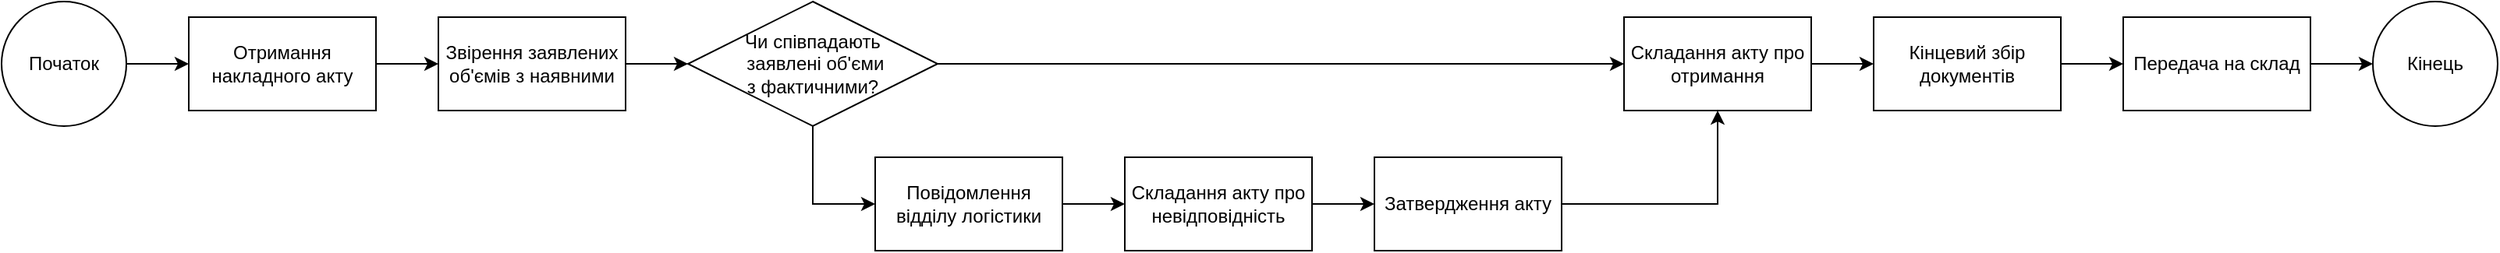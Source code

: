 <mxfile version="18.0.2" type="github">
  <diagram id="N7j_COVPHRhCxS9aCvIu" name="Page-1">
    <mxGraphModel dx="920" dy="868" grid="1" gridSize="10" guides="1" tooltips="1" connect="1" arrows="1" fold="1" page="1" pageScale="1" pageWidth="1169" pageHeight="827" math="0" shadow="0">
      <root>
        <mxCell id="0" />
        <mxCell id="1" parent="0" />
        <mxCell id="ewmzL_PvELmquydSOoX--15" style="edgeStyle=orthogonalEdgeStyle;rounded=0;orthogonalLoop=1;jettySize=auto;html=1;exitX=0.5;exitY=1;exitDx=0;exitDy=0;entryX=0;entryY=0.5;entryDx=0;entryDy=0;" edge="1" parent="1" source="ewmzL_PvELmquydSOoX--1" target="ewmzL_PvELmquydSOoX--13">
          <mxGeometry relative="1" as="geometry" />
        </mxCell>
        <mxCell id="ewmzL_PvELmquydSOoX--21" style="edgeStyle=orthogonalEdgeStyle;rounded=0;orthogonalLoop=1;jettySize=auto;html=1;exitX=1;exitY=0.5;exitDx=0;exitDy=0;entryX=0;entryY=0.5;entryDx=0;entryDy=0;" edge="1" parent="1" source="ewmzL_PvELmquydSOoX--1" target="ewmzL_PvELmquydSOoX--11">
          <mxGeometry relative="1" as="geometry" />
        </mxCell>
        <mxCell id="ewmzL_PvELmquydSOoX--1" value="Чи співпадають&lt;br&gt;&amp;nbsp;заявлені об&#39;єми &lt;br&gt;з фактичними?" style="rhombus;whiteSpace=wrap;html=1;" vertex="1" parent="1">
          <mxGeometry x="440" y="360" width="160" height="80" as="geometry" />
        </mxCell>
        <mxCell id="ewmzL_PvELmquydSOoX--7" style="edgeStyle=orthogonalEdgeStyle;rounded=0;orthogonalLoop=1;jettySize=auto;html=1;exitX=1;exitY=0.5;exitDx=0;exitDy=0;entryX=0;entryY=0.5;entryDx=0;entryDy=0;" edge="1" parent="1" source="ewmzL_PvELmquydSOoX--2" target="ewmzL_PvELmquydSOoX--5">
          <mxGeometry relative="1" as="geometry" />
        </mxCell>
        <mxCell id="ewmzL_PvELmquydSOoX--2" value="Отримання накладного акту" style="rounded=0;whiteSpace=wrap;html=1;" vertex="1" parent="1">
          <mxGeometry x="120" y="370" width="120" height="60" as="geometry" />
        </mxCell>
        <mxCell id="ewmzL_PvELmquydSOoX--6" style="edgeStyle=orthogonalEdgeStyle;rounded=0;orthogonalLoop=1;jettySize=auto;html=1;exitX=1;exitY=0.5;exitDx=0;exitDy=0;entryX=0;entryY=0.5;entryDx=0;entryDy=0;" edge="1" parent="1" source="ewmzL_PvELmquydSOoX--3" target="ewmzL_PvELmquydSOoX--2">
          <mxGeometry relative="1" as="geometry" />
        </mxCell>
        <mxCell id="ewmzL_PvELmquydSOoX--3" value="Початок" style="ellipse;whiteSpace=wrap;html=1;aspect=fixed;" vertex="1" parent="1">
          <mxGeometry y="360" width="80" height="80" as="geometry" />
        </mxCell>
        <mxCell id="ewmzL_PvELmquydSOoX--4" value="Кінець" style="ellipse;whiteSpace=wrap;html=1;aspect=fixed;" vertex="1" parent="1">
          <mxGeometry x="1520" y="360" width="80" height="80" as="geometry" />
        </mxCell>
        <mxCell id="ewmzL_PvELmquydSOoX--8" style="edgeStyle=orthogonalEdgeStyle;rounded=0;orthogonalLoop=1;jettySize=auto;html=1;exitX=1;exitY=0.5;exitDx=0;exitDy=0;entryX=0;entryY=0.5;entryDx=0;entryDy=0;" edge="1" parent="1" source="ewmzL_PvELmquydSOoX--5" target="ewmzL_PvELmquydSOoX--1">
          <mxGeometry relative="1" as="geometry" />
        </mxCell>
        <mxCell id="ewmzL_PvELmquydSOoX--5" value="Звірення заявлених об&#39;ємів з наявними" style="rounded=0;whiteSpace=wrap;html=1;" vertex="1" parent="1">
          <mxGeometry x="280" y="370" width="120" height="60" as="geometry" />
        </mxCell>
        <mxCell id="ewmzL_PvELmquydSOoX--12" style="edgeStyle=orthogonalEdgeStyle;rounded=0;orthogonalLoop=1;jettySize=auto;html=1;exitX=1;exitY=0.5;exitDx=0;exitDy=0;entryX=0;entryY=0.5;entryDx=0;entryDy=0;" edge="1" parent="1" source="ewmzL_PvELmquydSOoX--9" target="ewmzL_PvELmquydSOoX--10">
          <mxGeometry relative="1" as="geometry" />
        </mxCell>
        <mxCell id="ewmzL_PvELmquydSOoX--9" value="Складання акту про невідповідність" style="rounded=0;whiteSpace=wrap;html=1;" vertex="1" parent="1">
          <mxGeometry x="720" y="460" width="120" height="60" as="geometry" />
        </mxCell>
        <mxCell id="ewmzL_PvELmquydSOoX--22" style="edgeStyle=orthogonalEdgeStyle;rounded=0;orthogonalLoop=1;jettySize=auto;html=1;exitX=1;exitY=0.5;exitDx=0;exitDy=0;entryX=0.5;entryY=1;entryDx=0;entryDy=0;" edge="1" parent="1" source="ewmzL_PvELmquydSOoX--10" target="ewmzL_PvELmquydSOoX--11">
          <mxGeometry relative="1" as="geometry" />
        </mxCell>
        <mxCell id="ewmzL_PvELmquydSOoX--10" value="Затвердження акту" style="rounded=0;whiteSpace=wrap;html=1;" vertex="1" parent="1">
          <mxGeometry x="880" y="460" width="120" height="60" as="geometry" />
        </mxCell>
        <mxCell id="ewmzL_PvELmquydSOoX--23" style="edgeStyle=orthogonalEdgeStyle;rounded=0;orthogonalLoop=1;jettySize=auto;html=1;exitX=1;exitY=0.5;exitDx=0;exitDy=0;entryX=0;entryY=0.5;entryDx=0;entryDy=0;" edge="1" parent="1" source="ewmzL_PvELmquydSOoX--11" target="ewmzL_PvELmquydSOoX--18">
          <mxGeometry relative="1" as="geometry" />
        </mxCell>
        <mxCell id="ewmzL_PvELmquydSOoX--11" value="Складання акту про отримання" style="rounded=0;whiteSpace=wrap;html=1;" vertex="1" parent="1">
          <mxGeometry x="1040" y="370" width="120" height="60" as="geometry" />
        </mxCell>
        <mxCell id="ewmzL_PvELmquydSOoX--14" style="edgeStyle=orthogonalEdgeStyle;rounded=0;orthogonalLoop=1;jettySize=auto;html=1;exitX=1;exitY=0.5;exitDx=0;exitDy=0;entryX=0;entryY=0.5;entryDx=0;entryDy=0;" edge="1" parent="1" source="ewmzL_PvELmquydSOoX--13" target="ewmzL_PvELmquydSOoX--9">
          <mxGeometry relative="1" as="geometry" />
        </mxCell>
        <mxCell id="ewmzL_PvELmquydSOoX--13" value="Повідомлення відділу логістики" style="rounded=0;whiteSpace=wrap;html=1;" vertex="1" parent="1">
          <mxGeometry x="560" y="460" width="120" height="60" as="geometry" />
        </mxCell>
        <mxCell id="ewmzL_PvELmquydSOoX--25" style="edgeStyle=orthogonalEdgeStyle;rounded=0;orthogonalLoop=1;jettySize=auto;html=1;exitX=1;exitY=0.5;exitDx=0;exitDy=0;entryX=0;entryY=0.5;entryDx=0;entryDy=0;" edge="1" parent="1" source="ewmzL_PvELmquydSOoX--17" target="ewmzL_PvELmquydSOoX--4">
          <mxGeometry relative="1" as="geometry" />
        </mxCell>
        <mxCell id="ewmzL_PvELmquydSOoX--17" value="Передача на склад" style="rounded=0;whiteSpace=wrap;html=1;" vertex="1" parent="1">
          <mxGeometry x="1360" y="370" width="120" height="60" as="geometry" />
        </mxCell>
        <mxCell id="ewmzL_PvELmquydSOoX--24" style="edgeStyle=orthogonalEdgeStyle;rounded=0;orthogonalLoop=1;jettySize=auto;html=1;exitX=1;exitY=0.5;exitDx=0;exitDy=0;entryX=0;entryY=0.5;entryDx=0;entryDy=0;" edge="1" parent="1" source="ewmzL_PvELmquydSOoX--18" target="ewmzL_PvELmquydSOoX--17">
          <mxGeometry relative="1" as="geometry" />
        </mxCell>
        <mxCell id="ewmzL_PvELmquydSOoX--18" value="Кінцевий збір документів" style="rounded=0;whiteSpace=wrap;html=1;" vertex="1" parent="1">
          <mxGeometry x="1200" y="370" width="120" height="60" as="geometry" />
        </mxCell>
      </root>
    </mxGraphModel>
  </diagram>
</mxfile>
